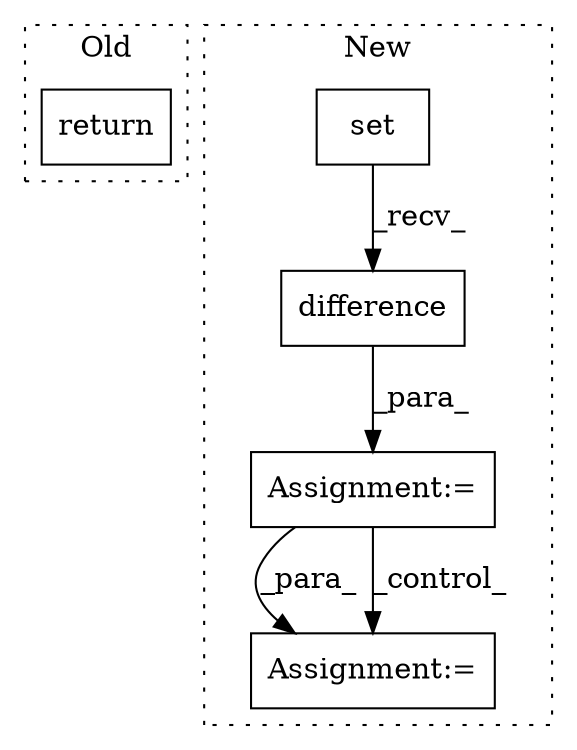 digraph G {
subgraph cluster0 {
1 [label="return" a="41" s="4800" l="7" shape="box"];
label = "Old";
style="dotted";
}
subgraph cluster1 {
2 [label="difference" a="32" s="5213,5231" l="11,1" shape="box"];
3 [label="Assignment:=" a="7" s="5140,5232" l="53,2" shape="box"];
4 [label="Assignment:=" a="7" s="5268" l="2" shape="box"];
5 [label="set" a="32" s="4807,4819" l="4,1" shape="box"];
label = "New";
style="dotted";
}
2 -> 3 [label="_para_"];
3 -> 4 [label="_para_"];
3 -> 4 [label="_control_"];
5 -> 2 [label="_recv_"];
}